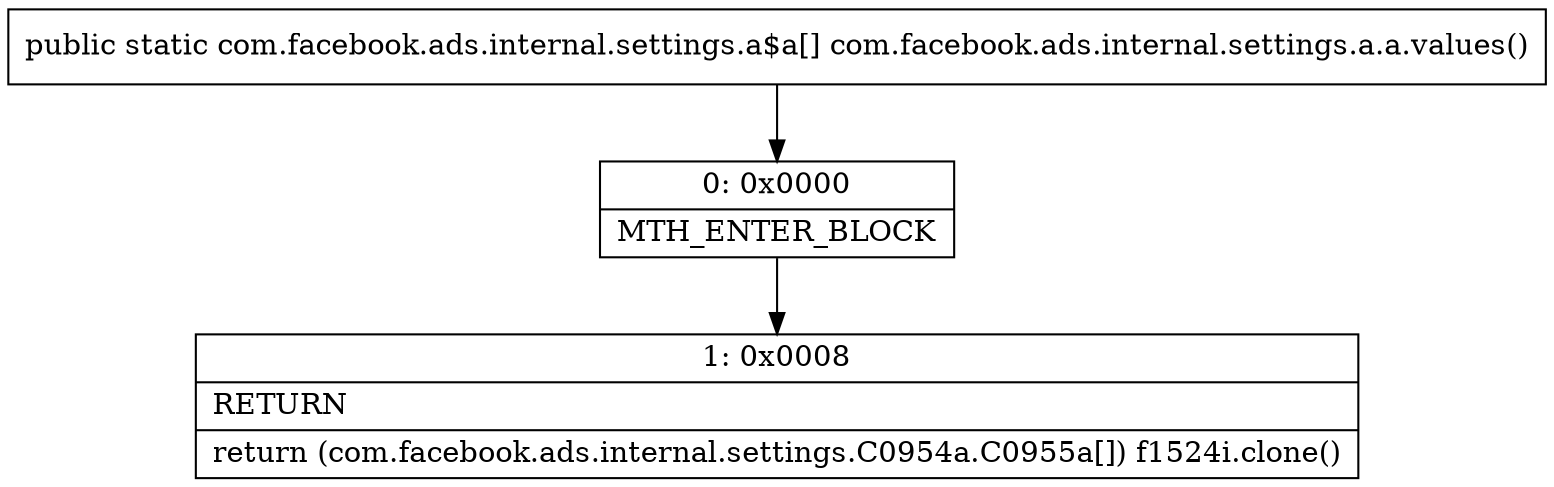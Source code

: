 digraph "CFG forcom.facebook.ads.internal.settings.a.a.values()[Lcom\/facebook\/ads\/internal\/settings\/a$a;" {
Node_0 [shape=record,label="{0\:\ 0x0000|MTH_ENTER_BLOCK\l}"];
Node_1 [shape=record,label="{1\:\ 0x0008|RETURN\l|return (com.facebook.ads.internal.settings.C0954a.C0955a[]) f1524i.clone()\l}"];
MethodNode[shape=record,label="{public static com.facebook.ads.internal.settings.a$a[] com.facebook.ads.internal.settings.a.a.values() }"];
MethodNode -> Node_0;
Node_0 -> Node_1;
}

